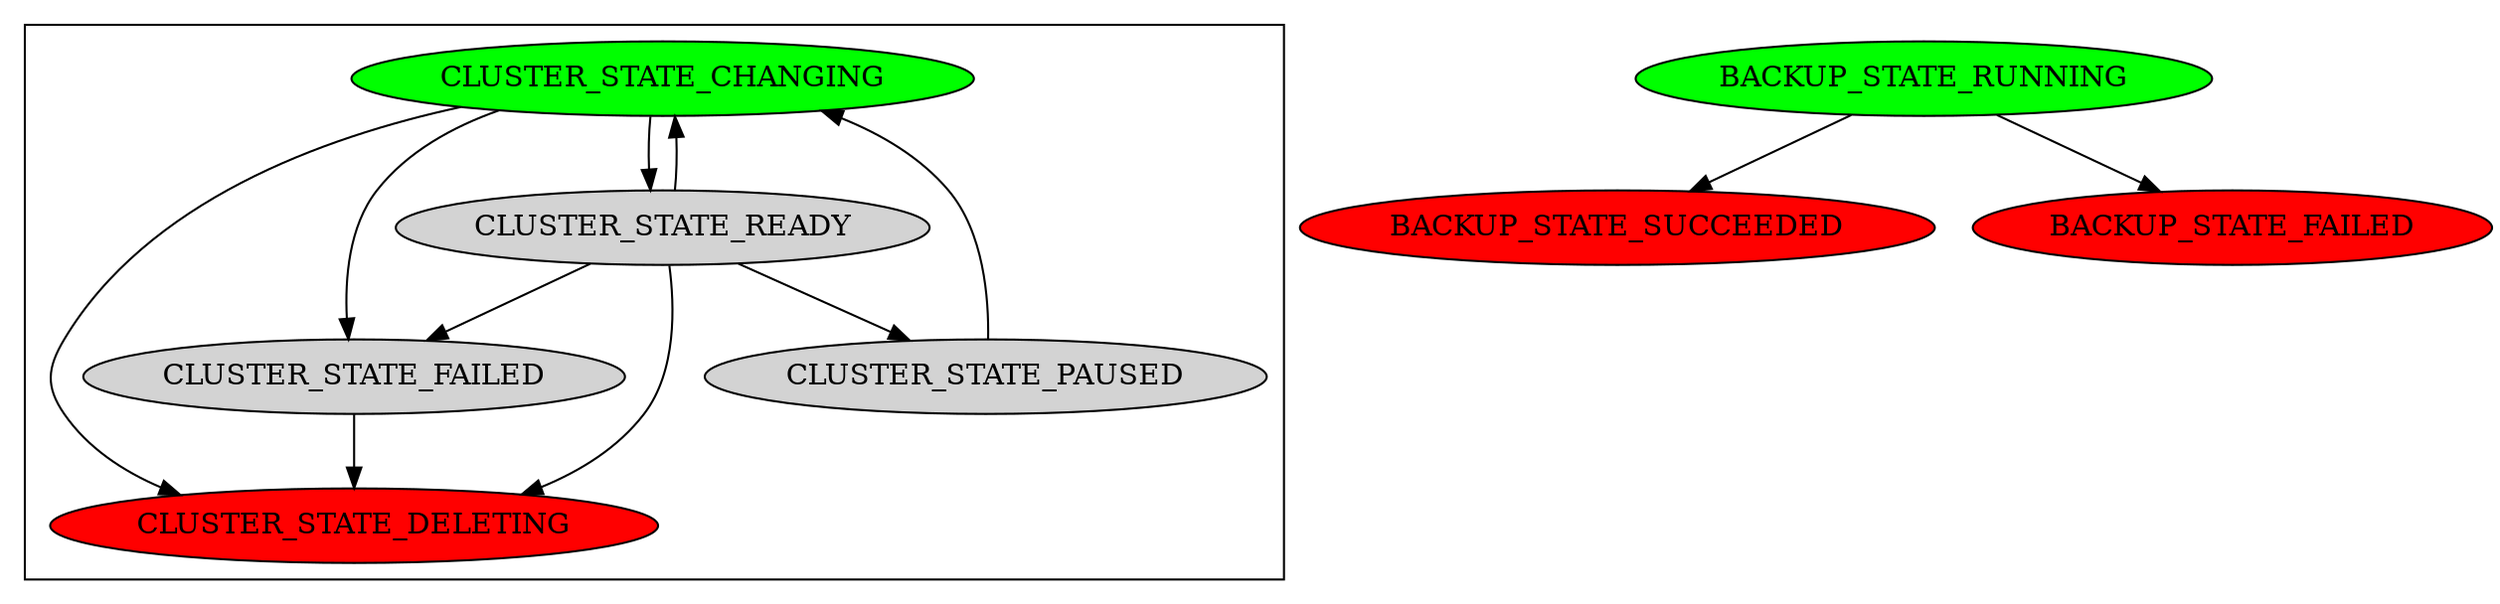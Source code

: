 digraph  {

subgraph ClusterState {
  node [style=filled];

  CLUSTER_STATE_CHANGING [fillcolor=green];
  CLUSTER_STATE_READY;
  CLUSTER_STATE_FAILED;
  CLUSTER_STATE_PAUSED;
  CLUSTER_STATE_DELETING [fillcolor=red];

  CLUSTER_STATE_CHANGING -> CLUSTER_STATE_READY;
  CLUSTER_STATE_READY -> CLUSTER_STATE_CHANGING;

  CLUSTER_STATE_CHANGING -> CLUSTER_STATE_FAILED;
  CLUSTER_STATE_READY -> CLUSTER_STATE_FAILED;

  CLUSTER_STATE_CHANGING -> CLUSTER_STATE_DELETING;
  CLUSTER_STATE_READY -> CLUSTER_STATE_DELETING;
  CLUSTER_STATE_FAILED -> CLUSTER_STATE_DELETING;

  CLUSTER_STATE_READY -> CLUSTER_STATE_PAUSED;
  CLUSTER_STATE_PAUSED -> CLUSTER_STATE_CHANGING;
}

subgraph BackupState {
  node [style=filled];

  BACKUP_STATE_RUNNING [fillcolor=green];
  BACKUP_STATE_SUCCEEDED [fillcolor=red];
  BACKUP_STATE_FAILED [fillcolor=red];

  BACKUP_STATE_RUNNING -> BACKUP_STATE_SUCCEEDED;
  BACKUP_STATE_RUNNING -> BACKUP_STATE_FAILED;
}

subgraph RestoreState {
  node [style=filled];

  // TODO
}

}
